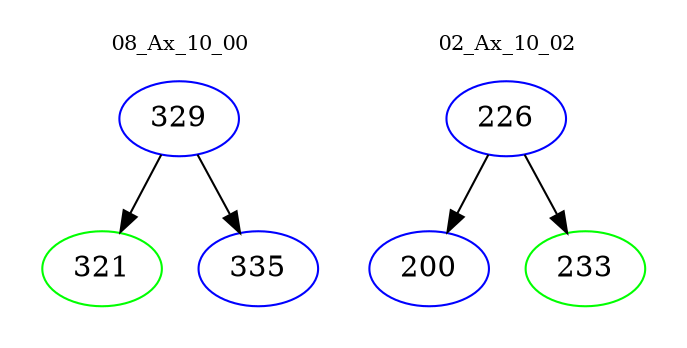 digraph{
subgraph cluster_0 {
color = white
label = "08_Ax_10_00";
fontsize=10;
T0_329 [label="329", color="blue"]
T0_329 -> T0_321 [color="black"]
T0_321 [label="321", color="green"]
T0_329 -> T0_335 [color="black"]
T0_335 [label="335", color="blue"]
}
subgraph cluster_1 {
color = white
label = "02_Ax_10_02";
fontsize=10;
T1_226 [label="226", color="blue"]
T1_226 -> T1_200 [color="black"]
T1_200 [label="200", color="blue"]
T1_226 -> T1_233 [color="black"]
T1_233 [label="233", color="green"]
}
}
